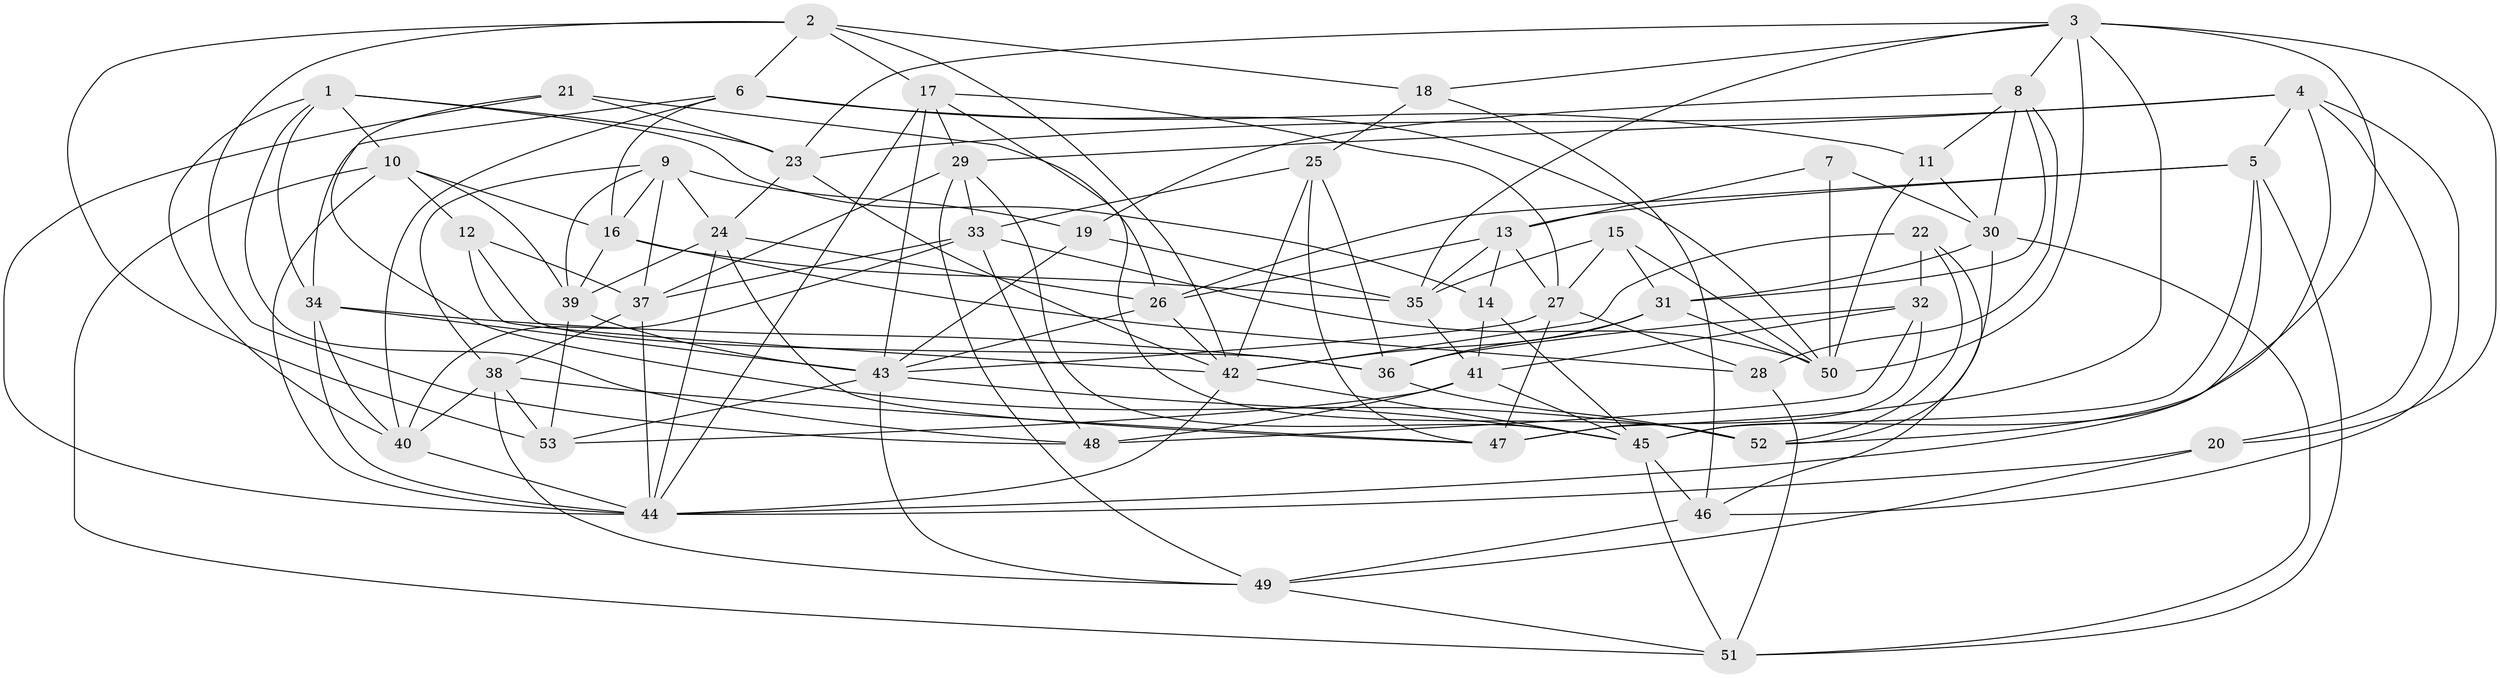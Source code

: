 // original degree distribution, {4: 1.0}
// Generated by graph-tools (version 1.1) at 2025/50/03/09/25 03:50:55]
// undirected, 53 vertices, 153 edges
graph export_dot {
graph [start="1"]
  node [color=gray90,style=filled];
  1;
  2;
  3;
  4;
  5;
  6;
  7;
  8;
  9;
  10;
  11;
  12;
  13;
  14;
  15;
  16;
  17;
  18;
  19;
  20;
  21;
  22;
  23;
  24;
  25;
  26;
  27;
  28;
  29;
  30;
  31;
  32;
  33;
  34;
  35;
  36;
  37;
  38;
  39;
  40;
  41;
  42;
  43;
  44;
  45;
  46;
  47;
  48;
  49;
  50;
  51;
  52;
  53;
  1 -- 10 [weight=1.0];
  1 -- 14 [weight=1.0];
  1 -- 23 [weight=1.0];
  1 -- 34 [weight=1.0];
  1 -- 40 [weight=1.0];
  1 -- 48 [weight=1.0];
  2 -- 6 [weight=1.0];
  2 -- 17 [weight=1.0];
  2 -- 18 [weight=1.0];
  2 -- 42 [weight=1.0];
  2 -- 48 [weight=1.0];
  2 -- 53 [weight=1.0];
  3 -- 8 [weight=1.0];
  3 -- 18 [weight=1.0];
  3 -- 20 [weight=1.0];
  3 -- 23 [weight=1.0];
  3 -- 35 [weight=1.0];
  3 -- 45 [weight=1.0];
  3 -- 47 [weight=1.0];
  3 -- 50 [weight=1.0];
  4 -- 5 [weight=1.0];
  4 -- 20 [weight=1.0];
  4 -- 23 [weight=1.0];
  4 -- 29 [weight=1.0];
  4 -- 46 [weight=1.0];
  4 -- 52 [weight=1.0];
  5 -- 13 [weight=1.0];
  5 -- 26 [weight=1.0];
  5 -- 44 [weight=1.0];
  5 -- 45 [weight=1.0];
  5 -- 51 [weight=1.0];
  6 -- 11 [weight=1.0];
  6 -- 16 [weight=1.0];
  6 -- 34 [weight=1.0];
  6 -- 40 [weight=1.0];
  6 -- 50 [weight=1.0];
  7 -- 13 [weight=1.0];
  7 -- 30 [weight=1.0];
  7 -- 50 [weight=2.0];
  8 -- 11 [weight=1.0];
  8 -- 19 [weight=1.0];
  8 -- 28 [weight=1.0];
  8 -- 30 [weight=1.0];
  8 -- 31 [weight=1.0];
  9 -- 16 [weight=1.0];
  9 -- 19 [weight=1.0];
  9 -- 24 [weight=1.0];
  9 -- 37 [weight=1.0];
  9 -- 38 [weight=1.0];
  9 -- 39 [weight=1.0];
  10 -- 12 [weight=1.0];
  10 -- 16 [weight=1.0];
  10 -- 39 [weight=1.0];
  10 -- 44 [weight=1.0];
  10 -- 51 [weight=1.0];
  11 -- 30 [weight=1.0];
  11 -- 50 [weight=1.0];
  12 -- 36 [weight=1.0];
  12 -- 37 [weight=1.0];
  12 -- 42 [weight=1.0];
  13 -- 14 [weight=1.0];
  13 -- 26 [weight=1.0];
  13 -- 27 [weight=1.0];
  13 -- 35 [weight=1.0];
  14 -- 41 [weight=1.0];
  14 -- 45 [weight=1.0];
  15 -- 27 [weight=1.0];
  15 -- 31 [weight=1.0];
  15 -- 35 [weight=1.0];
  15 -- 50 [weight=1.0];
  16 -- 28 [weight=1.0];
  16 -- 35 [weight=1.0];
  16 -- 39 [weight=1.0];
  17 -- 27 [weight=1.0];
  17 -- 29 [weight=1.0];
  17 -- 43 [weight=1.0];
  17 -- 44 [weight=1.0];
  17 -- 52 [weight=1.0];
  18 -- 25 [weight=1.0];
  18 -- 46 [weight=1.0];
  19 -- 35 [weight=1.0];
  19 -- 43 [weight=1.0];
  20 -- 44 [weight=1.0];
  20 -- 49 [weight=1.0];
  21 -- 23 [weight=1.0];
  21 -- 26 [weight=1.0];
  21 -- 44 [weight=1.0];
  21 -- 52 [weight=1.0];
  22 -- 32 [weight=1.0];
  22 -- 42 [weight=1.0];
  22 -- 46 [weight=1.0];
  22 -- 52 [weight=1.0];
  23 -- 24 [weight=1.0];
  23 -- 42 [weight=1.0];
  24 -- 26 [weight=1.0];
  24 -- 39 [weight=1.0];
  24 -- 44 [weight=1.0];
  24 -- 47 [weight=1.0];
  25 -- 33 [weight=1.0];
  25 -- 36 [weight=1.0];
  25 -- 42 [weight=2.0];
  25 -- 47 [weight=1.0];
  26 -- 42 [weight=1.0];
  26 -- 43 [weight=1.0];
  27 -- 28 [weight=1.0];
  27 -- 43 [weight=1.0];
  27 -- 47 [weight=1.0];
  28 -- 51 [weight=1.0];
  29 -- 33 [weight=1.0];
  29 -- 37 [weight=1.0];
  29 -- 45 [weight=1.0];
  29 -- 49 [weight=1.0];
  30 -- 31 [weight=1.0];
  30 -- 51 [weight=1.0];
  30 -- 52 [weight=1.0];
  31 -- 36 [weight=1.0];
  31 -- 42 [weight=1.0];
  31 -- 50 [weight=1.0];
  32 -- 36 [weight=1.0];
  32 -- 41 [weight=1.0];
  32 -- 47 [weight=1.0];
  32 -- 48 [weight=2.0];
  33 -- 37 [weight=1.0];
  33 -- 40 [weight=1.0];
  33 -- 48 [weight=1.0];
  33 -- 50 [weight=1.0];
  34 -- 36 [weight=1.0];
  34 -- 40 [weight=1.0];
  34 -- 43 [weight=1.0];
  34 -- 44 [weight=1.0];
  35 -- 41 [weight=1.0];
  36 -- 52 [weight=1.0];
  37 -- 38 [weight=1.0];
  37 -- 44 [weight=1.0];
  38 -- 40 [weight=1.0];
  38 -- 47 [weight=1.0];
  38 -- 49 [weight=1.0];
  38 -- 53 [weight=1.0];
  39 -- 43 [weight=1.0];
  39 -- 53 [weight=1.0];
  40 -- 44 [weight=1.0];
  41 -- 45 [weight=1.0];
  41 -- 48 [weight=1.0];
  41 -- 53 [weight=1.0];
  42 -- 44 [weight=1.0];
  42 -- 45 [weight=1.0];
  43 -- 45 [weight=1.0];
  43 -- 49 [weight=1.0];
  43 -- 53 [weight=2.0];
  45 -- 46 [weight=2.0];
  45 -- 51 [weight=1.0];
  46 -- 49 [weight=1.0];
  49 -- 51 [weight=1.0];
}
